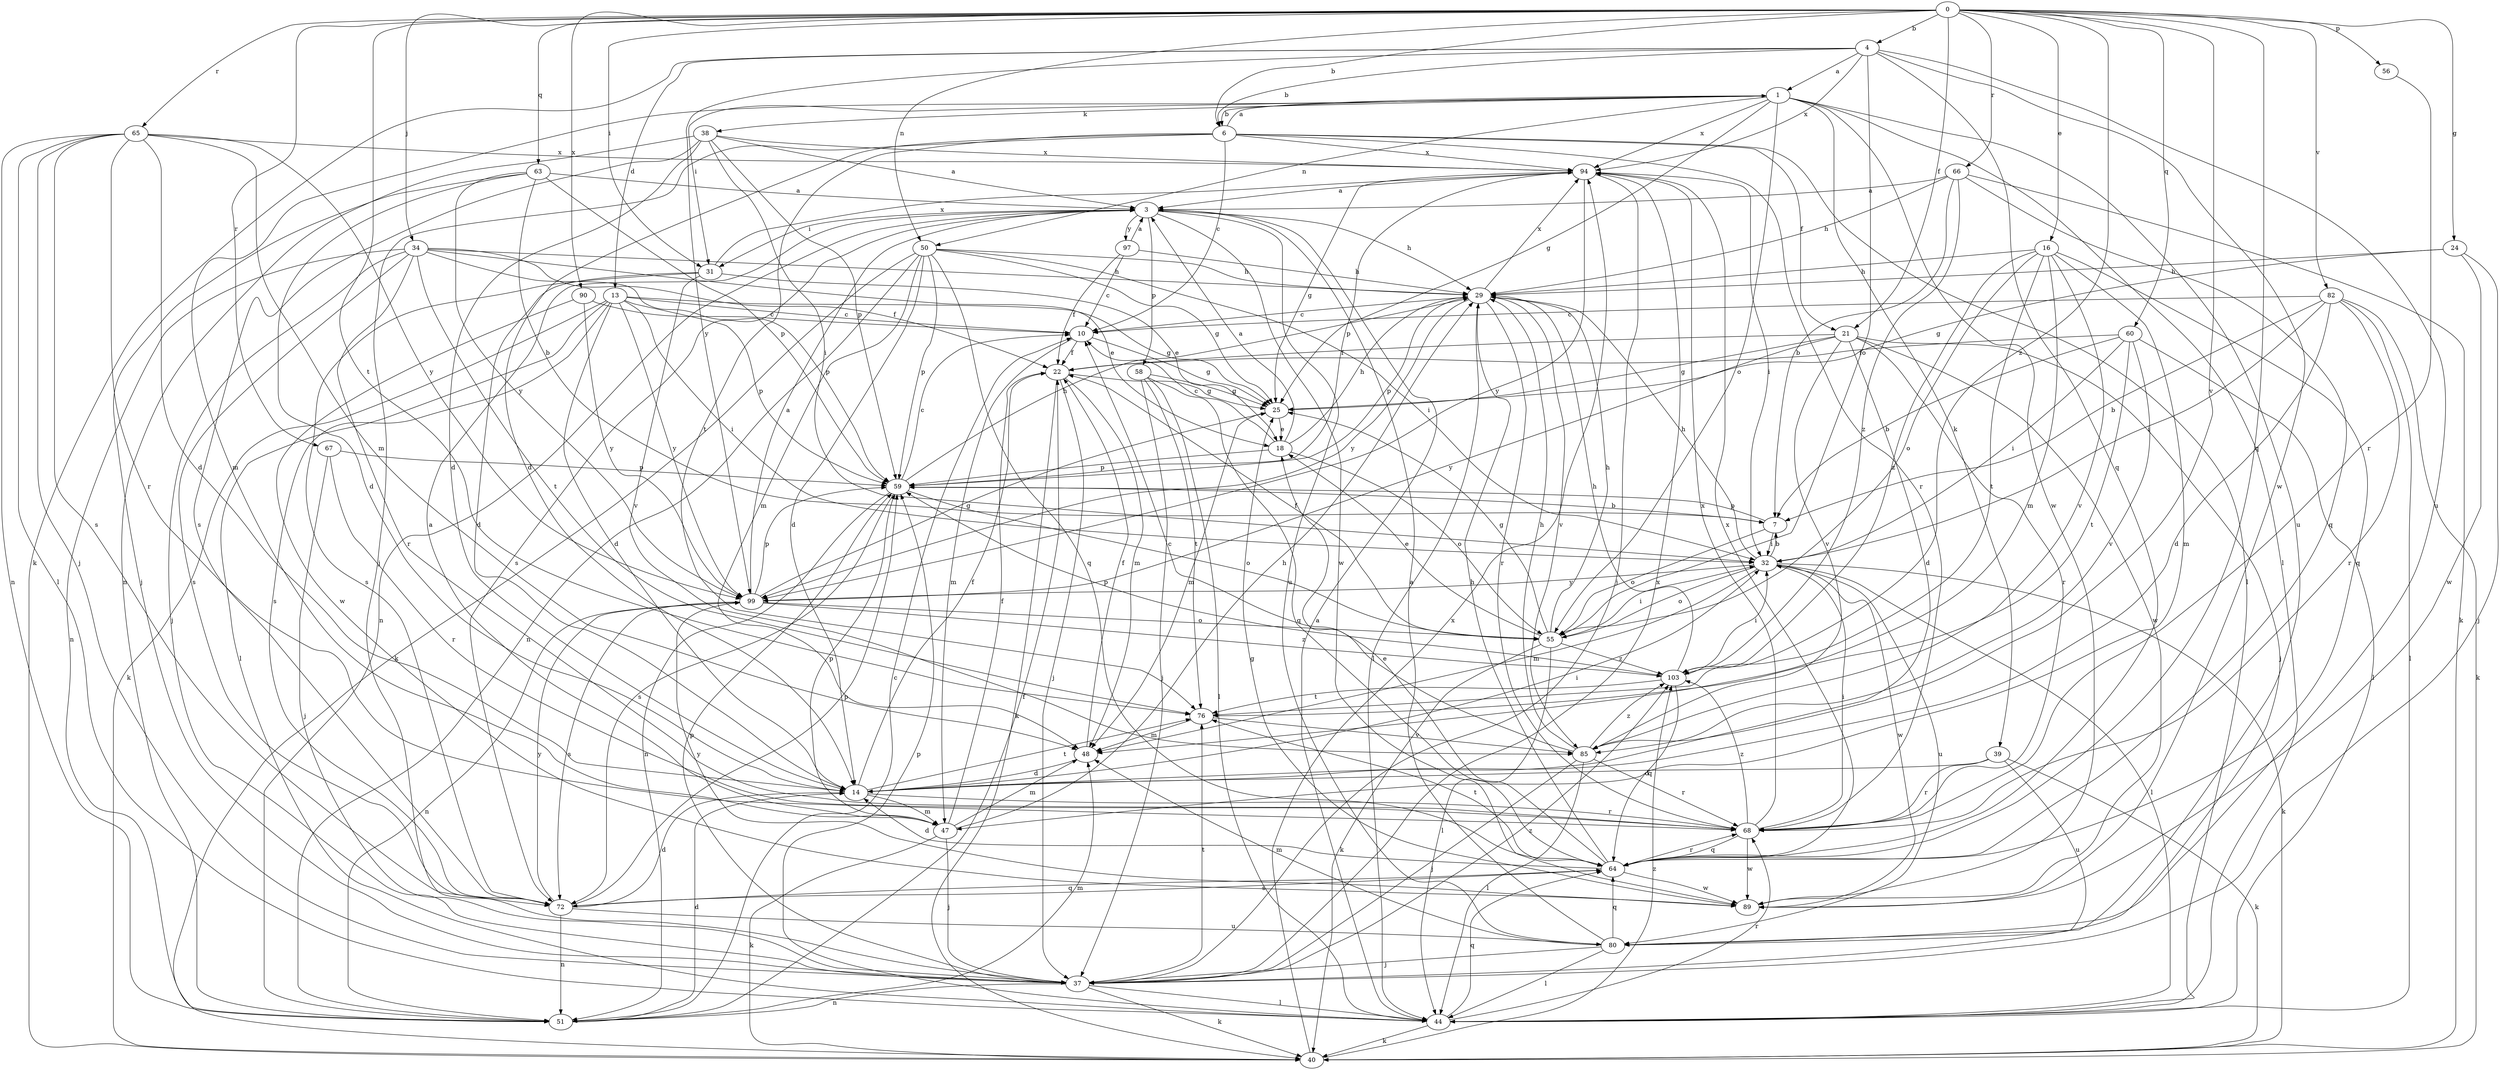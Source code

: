 strict digraph  {
0;
1;
3;
4;
6;
7;
10;
13;
14;
16;
18;
21;
22;
24;
25;
29;
31;
32;
34;
37;
38;
39;
40;
44;
47;
48;
50;
51;
55;
56;
58;
59;
60;
63;
64;
65;
66;
67;
68;
72;
76;
80;
82;
85;
89;
90;
94;
97;
99;
103;
0 -> 4  [label=b];
0 -> 6  [label=b];
0 -> 16  [label=e];
0 -> 21  [label=f];
0 -> 24  [label=g];
0 -> 31  [label=i];
0 -> 34  [label=j];
0 -> 50  [label=n];
0 -> 56  [label=p];
0 -> 60  [label=q];
0 -> 63  [label=q];
0 -> 64  [label=q];
0 -> 65  [label=r];
0 -> 66  [label=r];
0 -> 67  [label=r];
0 -> 76  [label=t];
0 -> 82  [label=v];
0 -> 85  [label=v];
0 -> 90  [label=x];
0 -> 103  [label=z];
1 -> 6  [label=b];
1 -> 25  [label=g];
1 -> 31  [label=i];
1 -> 38  [label=k];
1 -> 39  [label=k];
1 -> 44  [label=l];
1 -> 47  [label=m];
1 -> 50  [label=n];
1 -> 55  [label=o];
1 -> 80  [label=u];
1 -> 89  [label=w];
1 -> 94  [label=x];
3 -> 29  [label=h];
3 -> 31  [label=i];
3 -> 51  [label=n];
3 -> 58  [label=p];
3 -> 72  [label=s];
3 -> 80  [label=u];
3 -> 89  [label=w];
3 -> 97  [label=y];
4 -> 1  [label=a];
4 -> 6  [label=b];
4 -> 13  [label=d];
4 -> 40  [label=k];
4 -> 55  [label=o];
4 -> 64  [label=q];
4 -> 80  [label=u];
4 -> 89  [label=w];
4 -> 94  [label=x];
4 -> 99  [label=y];
6 -> 1  [label=a];
6 -> 10  [label=c];
6 -> 14  [label=d];
6 -> 21  [label=f];
6 -> 37  [label=j];
6 -> 44  [label=l];
6 -> 68  [label=r];
6 -> 76  [label=t];
6 -> 94  [label=x];
7 -> 32  [label=i];
7 -> 55  [label=o];
7 -> 59  [label=p];
10 -> 22  [label=f];
10 -> 25  [label=g];
10 -> 47  [label=m];
13 -> 10  [label=c];
13 -> 14  [label=d];
13 -> 25  [label=g];
13 -> 32  [label=i];
13 -> 40  [label=k];
13 -> 44  [label=l];
13 -> 59  [label=p];
13 -> 72  [label=s];
13 -> 99  [label=y];
14 -> 22  [label=f];
14 -> 32  [label=i];
14 -> 47  [label=m];
14 -> 68  [label=r];
14 -> 76  [label=t];
16 -> 29  [label=h];
16 -> 47  [label=m];
16 -> 48  [label=m];
16 -> 55  [label=o];
16 -> 64  [label=q];
16 -> 76  [label=t];
16 -> 85  [label=v];
16 -> 103  [label=z];
18 -> 3  [label=a];
18 -> 10  [label=c];
18 -> 29  [label=h];
18 -> 55  [label=o];
18 -> 59  [label=p];
21 -> 14  [label=d];
21 -> 22  [label=f];
21 -> 25  [label=g];
21 -> 37  [label=j];
21 -> 68  [label=r];
21 -> 85  [label=v];
21 -> 89  [label=w];
21 -> 99  [label=y];
22 -> 25  [label=g];
22 -> 37  [label=j];
22 -> 40  [label=k];
22 -> 48  [label=m];
24 -> 25  [label=g];
24 -> 29  [label=h];
24 -> 37  [label=j];
24 -> 89  [label=w];
25 -> 18  [label=e];
25 -> 48  [label=m];
29 -> 10  [label=c];
29 -> 44  [label=l];
29 -> 59  [label=p];
29 -> 68  [label=r];
29 -> 85  [label=v];
29 -> 94  [label=x];
29 -> 99  [label=y];
31 -> 14  [label=d];
31 -> 18  [label=e];
31 -> 72  [label=s];
31 -> 85  [label=v];
31 -> 94  [label=x];
32 -> 7  [label=b];
32 -> 29  [label=h];
32 -> 40  [label=k];
32 -> 44  [label=l];
32 -> 48  [label=m];
32 -> 55  [label=o];
32 -> 80  [label=u];
32 -> 89  [label=w];
32 -> 99  [label=y];
34 -> 18  [label=e];
34 -> 22  [label=f];
34 -> 29  [label=h];
34 -> 37  [label=j];
34 -> 51  [label=n];
34 -> 59  [label=p];
34 -> 68  [label=r];
34 -> 72  [label=s];
34 -> 76  [label=t];
37 -> 40  [label=k];
37 -> 44  [label=l];
37 -> 51  [label=n];
37 -> 59  [label=p];
37 -> 76  [label=t];
37 -> 94  [label=x];
37 -> 103  [label=z];
38 -> 3  [label=a];
38 -> 14  [label=d];
38 -> 32  [label=i];
38 -> 51  [label=n];
38 -> 59  [label=p];
38 -> 72  [label=s];
38 -> 94  [label=x];
39 -> 14  [label=d];
39 -> 40  [label=k];
39 -> 68  [label=r];
39 -> 80  [label=u];
40 -> 94  [label=x];
40 -> 103  [label=z];
44 -> 3  [label=a];
44 -> 40  [label=k];
44 -> 59  [label=p];
44 -> 64  [label=q];
44 -> 68  [label=r];
47 -> 3  [label=a];
47 -> 22  [label=f];
47 -> 29  [label=h];
47 -> 37  [label=j];
47 -> 40  [label=k];
47 -> 48  [label=m];
47 -> 59  [label=p];
48 -> 14  [label=d];
48 -> 22  [label=f];
50 -> 14  [label=d];
50 -> 25  [label=g];
50 -> 29  [label=h];
50 -> 32  [label=i];
50 -> 40  [label=k];
50 -> 48  [label=m];
50 -> 51  [label=n];
50 -> 59  [label=p];
50 -> 64  [label=q];
51 -> 10  [label=c];
51 -> 14  [label=d];
51 -> 22  [label=f];
51 -> 48  [label=m];
55 -> 18  [label=e];
55 -> 22  [label=f];
55 -> 25  [label=g];
55 -> 29  [label=h];
55 -> 32  [label=i];
55 -> 40  [label=k];
55 -> 44  [label=l];
55 -> 103  [label=z];
56 -> 68  [label=r];
58 -> 25  [label=g];
58 -> 37  [label=j];
58 -> 44  [label=l];
58 -> 64  [label=q];
58 -> 76  [label=t];
59 -> 7  [label=b];
59 -> 10  [label=c];
59 -> 29  [label=h];
59 -> 51  [label=n];
59 -> 55  [label=o];
59 -> 72  [label=s];
60 -> 7  [label=b];
60 -> 22  [label=f];
60 -> 32  [label=i];
60 -> 44  [label=l];
60 -> 76  [label=t];
60 -> 85  [label=v];
63 -> 3  [label=a];
63 -> 7  [label=b];
63 -> 14  [label=d];
63 -> 37  [label=j];
63 -> 59  [label=p];
63 -> 99  [label=y];
64 -> 14  [label=d];
64 -> 18  [label=e];
64 -> 29  [label=h];
64 -> 68  [label=r];
64 -> 72  [label=s];
64 -> 76  [label=t];
64 -> 89  [label=w];
64 -> 94  [label=x];
65 -> 14  [label=d];
65 -> 37  [label=j];
65 -> 44  [label=l];
65 -> 48  [label=m];
65 -> 51  [label=n];
65 -> 68  [label=r];
65 -> 72  [label=s];
65 -> 94  [label=x];
65 -> 99  [label=y];
66 -> 3  [label=a];
66 -> 7  [label=b];
66 -> 29  [label=h];
66 -> 40  [label=k];
66 -> 64  [label=q];
66 -> 103  [label=z];
67 -> 37  [label=j];
67 -> 59  [label=p];
67 -> 68  [label=r];
68 -> 32  [label=i];
68 -> 64  [label=q];
68 -> 89  [label=w];
68 -> 94  [label=x];
68 -> 103  [label=z];
72 -> 14  [label=d];
72 -> 51  [label=n];
72 -> 59  [label=p];
72 -> 64  [label=q];
72 -> 80  [label=u];
72 -> 99  [label=y];
76 -> 48  [label=m];
76 -> 85  [label=v];
80 -> 3  [label=a];
80 -> 37  [label=j];
80 -> 44  [label=l];
80 -> 48  [label=m];
80 -> 64  [label=q];
82 -> 7  [label=b];
82 -> 10  [label=c];
82 -> 14  [label=d];
82 -> 32  [label=i];
82 -> 40  [label=k];
82 -> 44  [label=l];
82 -> 68  [label=r];
85 -> 10  [label=c];
85 -> 29  [label=h];
85 -> 37  [label=j];
85 -> 44  [label=l];
85 -> 68  [label=r];
85 -> 103  [label=z];
89 -> 25  [label=g];
89 -> 99  [label=y];
90 -> 10  [label=c];
90 -> 89  [label=w];
90 -> 99  [label=y];
94 -> 3  [label=a];
94 -> 25  [label=g];
94 -> 32  [label=i];
94 -> 37  [label=j];
94 -> 59  [label=p];
94 -> 99  [label=y];
97 -> 3  [label=a];
97 -> 10  [label=c];
97 -> 22  [label=f];
97 -> 29  [label=h];
99 -> 3  [label=a];
99 -> 25  [label=g];
99 -> 51  [label=n];
99 -> 55  [label=o];
99 -> 59  [label=p];
99 -> 72  [label=s];
99 -> 103  [label=z];
103 -> 29  [label=h];
103 -> 32  [label=i];
103 -> 59  [label=p];
103 -> 64  [label=q];
103 -> 76  [label=t];
}
